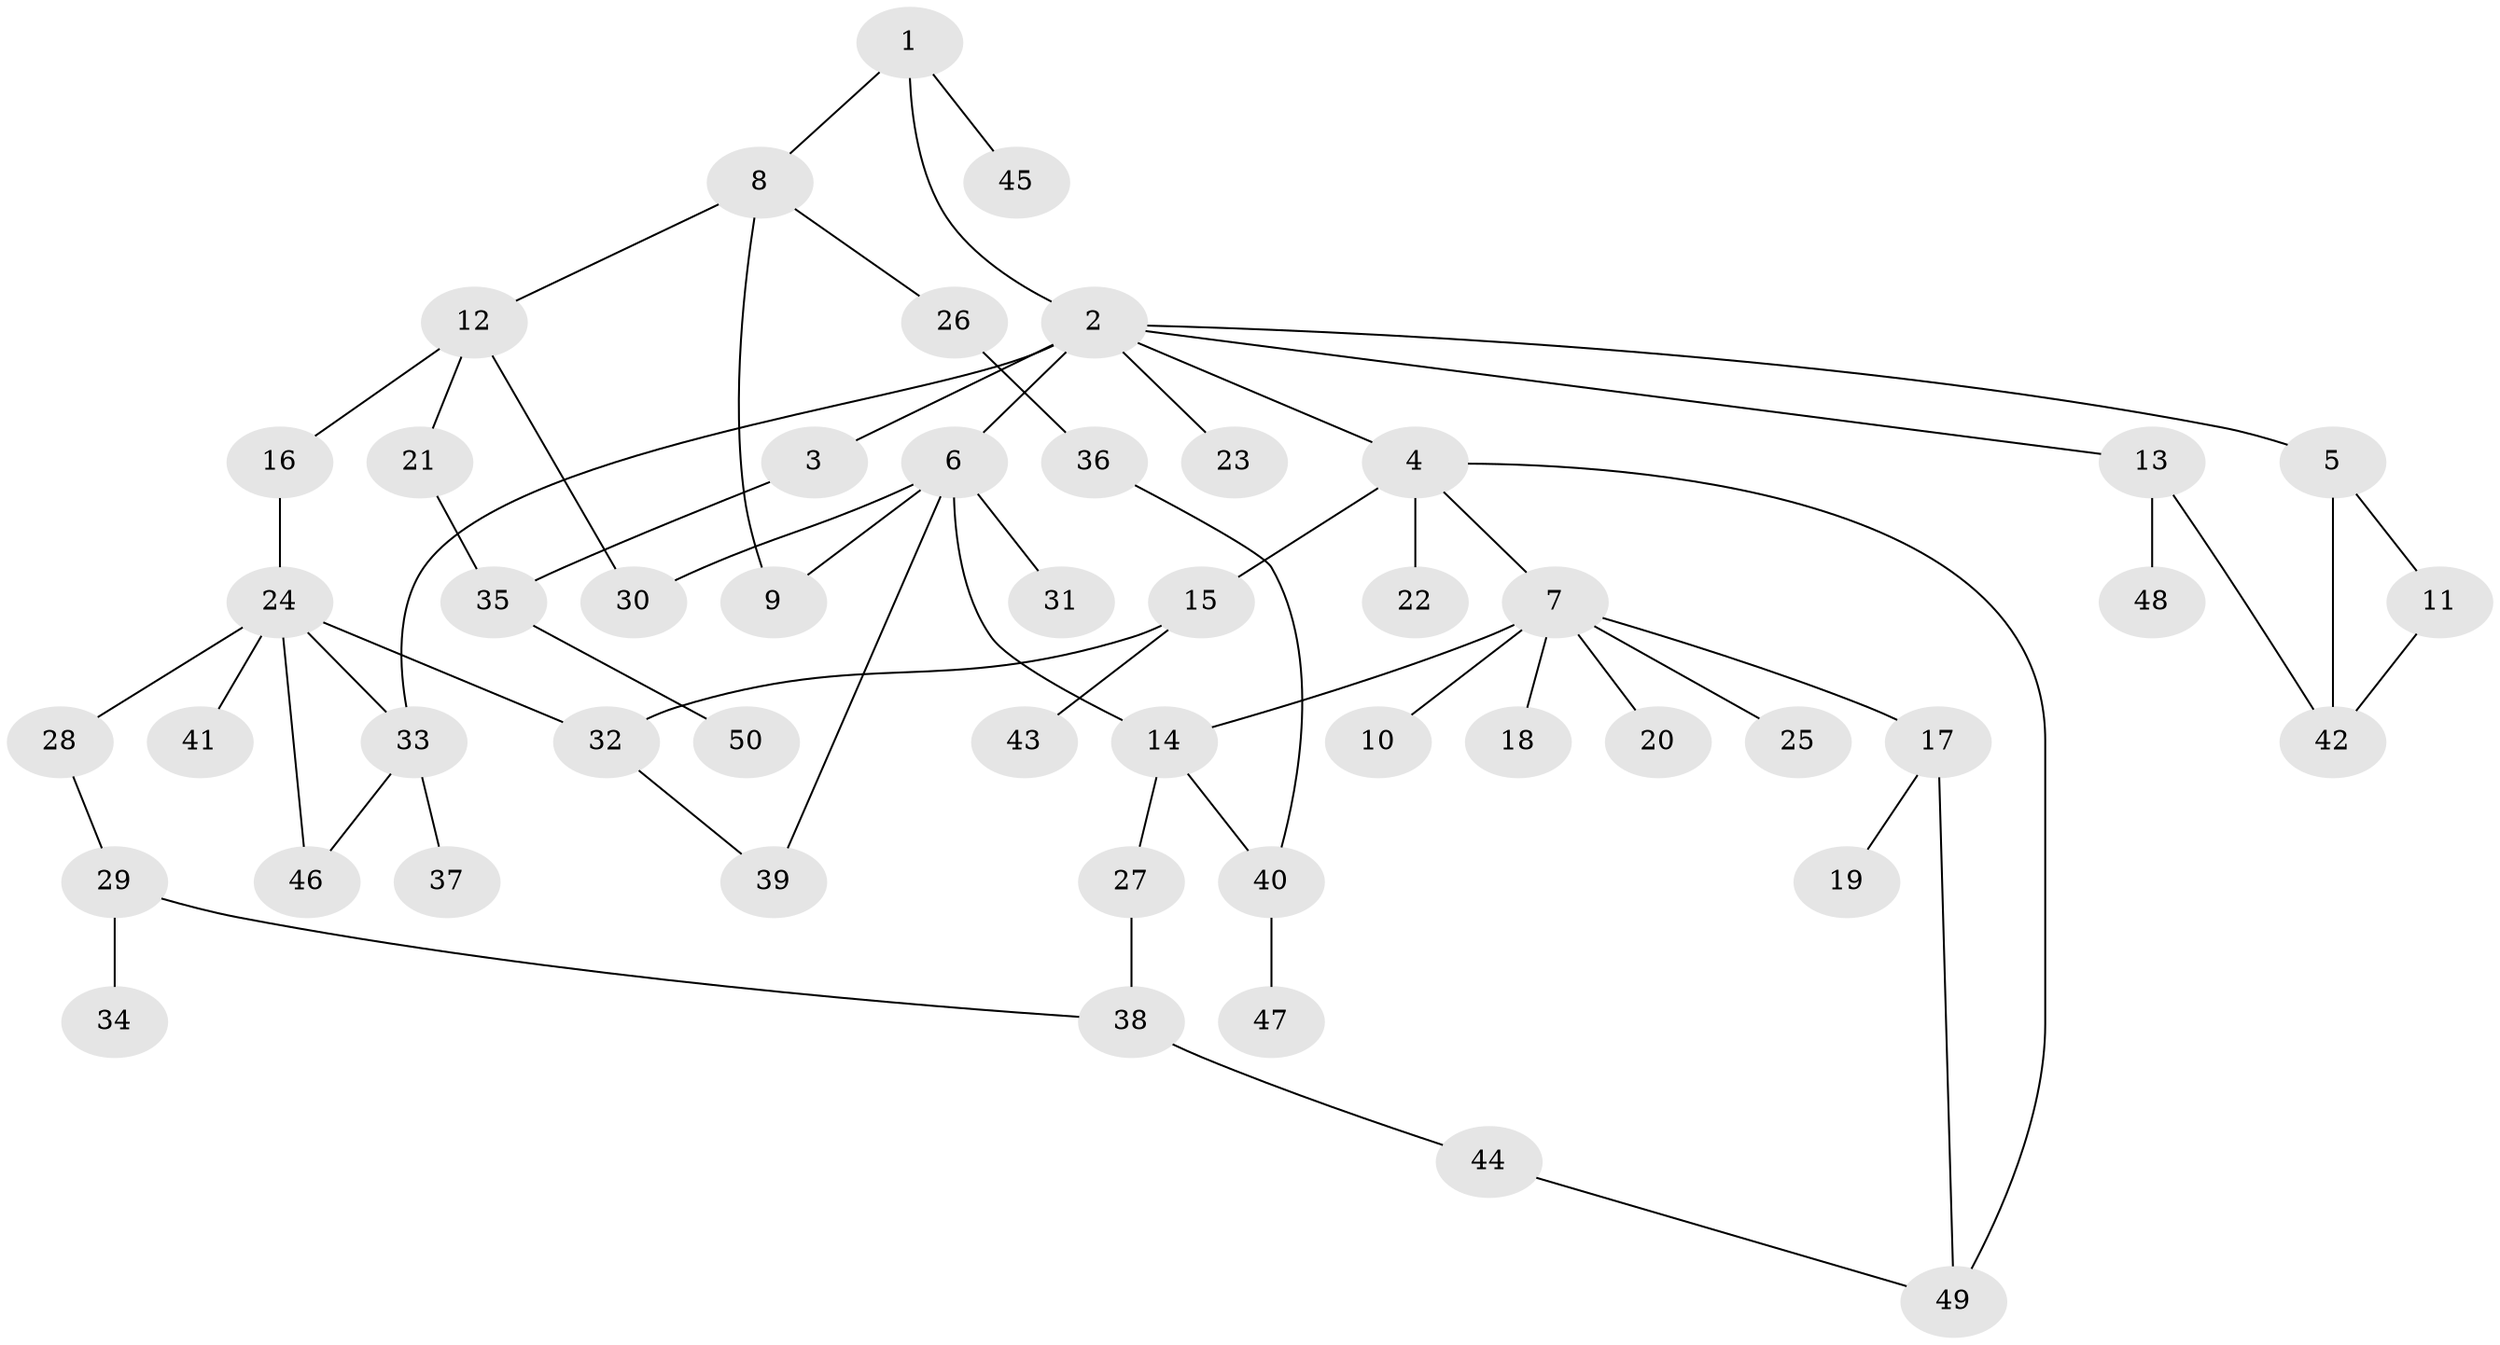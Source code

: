 // Generated by graph-tools (version 1.1) at 2025/34/03/09/25 02:34:07]
// undirected, 50 vertices, 63 edges
graph export_dot {
graph [start="1"]
  node [color=gray90,style=filled];
  1;
  2;
  3;
  4;
  5;
  6;
  7;
  8;
  9;
  10;
  11;
  12;
  13;
  14;
  15;
  16;
  17;
  18;
  19;
  20;
  21;
  22;
  23;
  24;
  25;
  26;
  27;
  28;
  29;
  30;
  31;
  32;
  33;
  34;
  35;
  36;
  37;
  38;
  39;
  40;
  41;
  42;
  43;
  44;
  45;
  46;
  47;
  48;
  49;
  50;
  1 -- 2;
  1 -- 8;
  1 -- 45;
  2 -- 3;
  2 -- 4;
  2 -- 5;
  2 -- 6;
  2 -- 13;
  2 -- 23;
  2 -- 33;
  3 -- 35;
  4 -- 7;
  4 -- 15;
  4 -- 22;
  4 -- 49;
  5 -- 11;
  5 -- 42;
  6 -- 30;
  6 -- 31;
  6 -- 39;
  6 -- 9;
  6 -- 14;
  7 -- 10;
  7 -- 14;
  7 -- 17;
  7 -- 18;
  7 -- 20;
  7 -- 25;
  8 -- 9;
  8 -- 12;
  8 -- 26;
  11 -- 42;
  12 -- 16;
  12 -- 21;
  12 -- 30;
  13 -- 48;
  13 -- 42;
  14 -- 27;
  14 -- 40;
  15 -- 43;
  15 -- 32;
  16 -- 24;
  17 -- 19;
  17 -- 49;
  21 -- 35;
  24 -- 28;
  24 -- 32;
  24 -- 41;
  24 -- 46;
  24 -- 33;
  26 -- 36;
  27 -- 38;
  28 -- 29;
  29 -- 34;
  29 -- 38;
  32 -- 39;
  33 -- 37;
  33 -- 46;
  35 -- 50;
  36 -- 40;
  38 -- 44;
  40 -- 47;
  44 -- 49;
}
